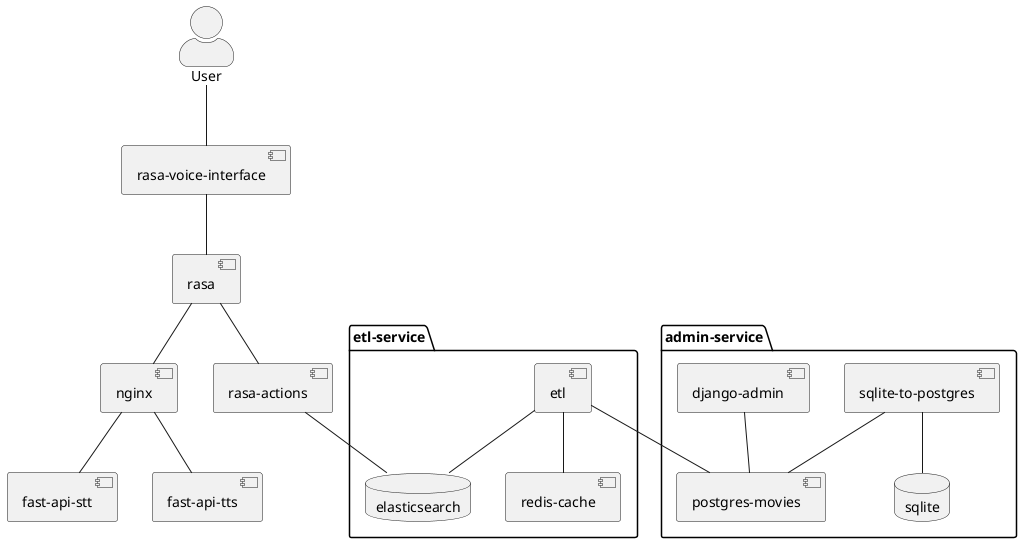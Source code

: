 @startuml
skinparam actorStyle awesome
actor User

[nginx]

[rasa-voice-interface]

[rasa]

[rasa-actions]

[fast-api-stt]

[fast-api-tts]

package etl-service {
    [etl]
    database elasticsearch
    database [redis-cache]
}

package admin-service {
    [django-admin]
    [sqlite-to-postgres]
    database sqlite
    database [postgres-movies]
}

User -- [rasa-voice-interface]

[rasa-voice-interface] -- rasa
rasa -- [rasa-actions]
rasa -- nginx
nginx -- [fast-api-stt]
nginx -- [fast-api-tts]
[rasa-actions] -- elasticsearch

[sqlite-to-postgres] -- sqlite
[sqlite-to-postgres] -- [postgres-movies]
etl -- [postgres-movies]
etl -- elasticsearch
etl -- [redis-cache]

[django-admin] -- [postgres-movies]
@enduml